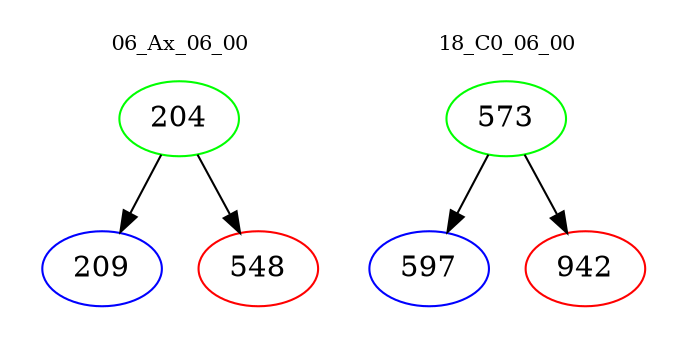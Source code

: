 digraph{
subgraph cluster_0 {
color = white
label = "06_Ax_06_00";
fontsize=10;
T0_204 [label="204", color="green"]
T0_204 -> T0_209 [color="black"]
T0_209 [label="209", color="blue"]
T0_204 -> T0_548 [color="black"]
T0_548 [label="548", color="red"]
}
subgraph cluster_1 {
color = white
label = "18_C0_06_00";
fontsize=10;
T1_573 [label="573", color="green"]
T1_573 -> T1_597 [color="black"]
T1_597 [label="597", color="blue"]
T1_573 -> T1_942 [color="black"]
T1_942 [label="942", color="red"]
}
}

